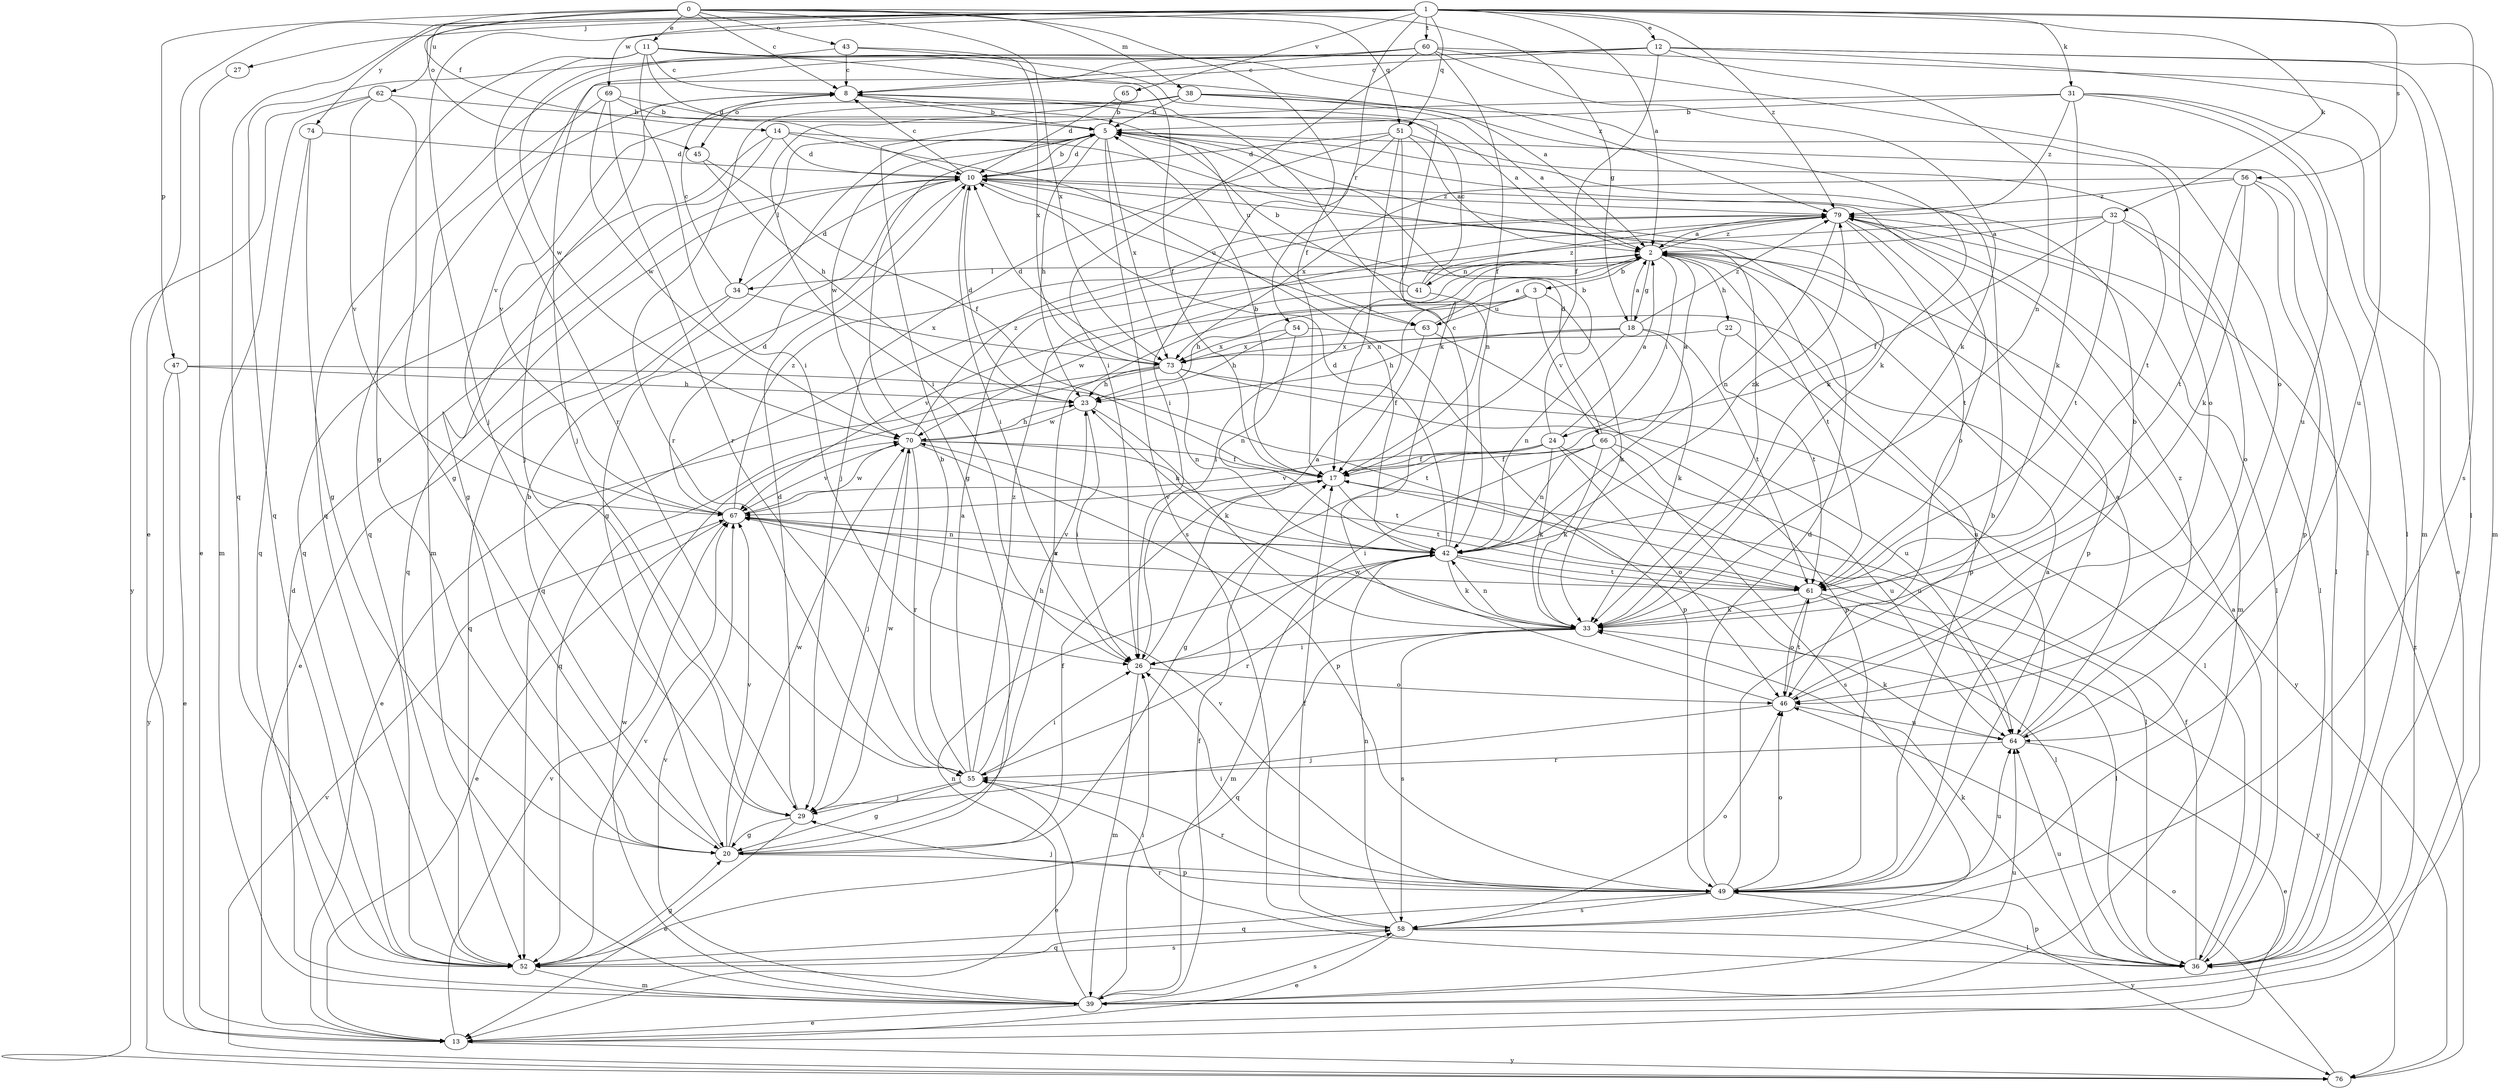 strict digraph  {
0;
1;
2;
3;
5;
8;
10;
11;
12;
13;
14;
17;
18;
20;
22;
23;
24;
26;
27;
29;
31;
32;
33;
34;
36;
38;
39;
41;
42;
43;
45;
46;
47;
49;
51;
52;
54;
55;
56;
58;
60;
61;
62;
63;
64;
65;
66;
67;
69;
70;
73;
74;
76;
79;
0 -> 8  [label=c];
0 -> 11  [label=e];
0 -> 14  [label=f];
0 -> 17  [label=f];
0 -> 18  [label=g];
0 -> 38  [label=m];
0 -> 43  [label=o];
0 -> 45  [label=o];
0 -> 47  [label=p];
0 -> 51  [label=q];
0 -> 73  [label=x];
0 -> 74  [label=y];
1 -> 2  [label=a];
1 -> 12  [label=e];
1 -> 13  [label=e];
1 -> 27  [label=j];
1 -> 29  [label=j];
1 -> 31  [label=k];
1 -> 32  [label=k];
1 -> 51  [label=q];
1 -> 52  [label=q];
1 -> 54  [label=r];
1 -> 56  [label=s];
1 -> 58  [label=s];
1 -> 60  [label=t];
1 -> 62  [label=u];
1 -> 65  [label=v];
1 -> 69  [label=w];
1 -> 79  [label=z];
2 -> 3  [label=b];
2 -> 18  [label=g];
2 -> 22  [label=h];
2 -> 24  [label=i];
2 -> 26  [label=i];
2 -> 34  [label=l];
2 -> 41  [label=n];
2 -> 49  [label=p];
2 -> 61  [label=t];
2 -> 79  [label=z];
3 -> 23  [label=h];
3 -> 33  [label=k];
3 -> 63  [label=u];
3 -> 66  [label=v];
3 -> 67  [label=v];
5 -> 10  [label=d];
5 -> 23  [label=h];
5 -> 33  [label=k];
5 -> 34  [label=l];
5 -> 36  [label=l];
5 -> 58  [label=s];
5 -> 70  [label=w];
5 -> 73  [label=x];
8 -> 5  [label=b];
8 -> 29  [label=j];
8 -> 45  [label=o];
8 -> 52  [label=q];
8 -> 63  [label=u];
10 -> 5  [label=b];
10 -> 8  [label=c];
10 -> 20  [label=g];
10 -> 26  [label=i];
10 -> 46  [label=o];
10 -> 52  [label=q];
10 -> 63  [label=u];
10 -> 79  [label=z];
11 -> 2  [label=a];
11 -> 8  [label=c];
11 -> 10  [label=d];
11 -> 17  [label=f];
11 -> 20  [label=g];
11 -> 26  [label=i];
11 -> 55  [label=r];
11 -> 79  [label=z];
12 -> 8  [label=c];
12 -> 17  [label=f];
12 -> 36  [label=l];
12 -> 39  [label=m];
12 -> 42  [label=n];
12 -> 52  [label=q];
12 -> 64  [label=u];
12 -> 67  [label=v];
13 -> 67  [label=v];
13 -> 76  [label=y];
14 -> 10  [label=d];
14 -> 20  [label=g];
14 -> 33  [label=k];
14 -> 42  [label=n];
14 -> 52  [label=q];
17 -> 5  [label=b];
17 -> 36  [label=l];
17 -> 61  [label=t];
17 -> 67  [label=v];
18 -> 2  [label=a];
18 -> 23  [label=h];
18 -> 33  [label=k];
18 -> 42  [label=n];
18 -> 61  [label=t];
18 -> 73  [label=x];
18 -> 79  [label=z];
20 -> 2  [label=a];
20 -> 5  [label=b];
20 -> 17  [label=f];
20 -> 49  [label=p];
20 -> 67  [label=v];
20 -> 70  [label=w];
22 -> 61  [label=t];
22 -> 64  [label=u];
22 -> 73  [label=x];
23 -> 10  [label=d];
23 -> 26  [label=i];
23 -> 33  [label=k];
23 -> 70  [label=w];
24 -> 2  [label=a];
24 -> 5  [label=b];
24 -> 17  [label=f];
24 -> 20  [label=g];
24 -> 33  [label=k];
24 -> 46  [label=o];
24 -> 64  [label=u];
24 -> 67  [label=v];
26 -> 2  [label=a];
26 -> 39  [label=m];
26 -> 46  [label=o];
27 -> 13  [label=e];
29 -> 10  [label=d];
29 -> 13  [label=e];
29 -> 20  [label=g];
29 -> 70  [label=w];
31 -> 5  [label=b];
31 -> 13  [label=e];
31 -> 20  [label=g];
31 -> 33  [label=k];
31 -> 36  [label=l];
31 -> 64  [label=u];
31 -> 79  [label=z];
32 -> 2  [label=a];
32 -> 17  [label=f];
32 -> 36  [label=l];
32 -> 46  [label=o];
32 -> 52  [label=q];
32 -> 61  [label=t];
33 -> 26  [label=i];
33 -> 42  [label=n];
33 -> 52  [label=q];
33 -> 58  [label=s];
34 -> 8  [label=c];
34 -> 10  [label=d];
34 -> 13  [label=e];
34 -> 52  [label=q];
34 -> 73  [label=x];
36 -> 2  [label=a];
36 -> 17  [label=f];
36 -> 33  [label=k];
36 -> 49  [label=p];
36 -> 55  [label=r];
36 -> 64  [label=u];
38 -> 2  [label=a];
38 -> 5  [label=b];
38 -> 26  [label=i];
38 -> 33  [label=k];
38 -> 46  [label=o];
38 -> 55  [label=r];
38 -> 67  [label=v];
39 -> 10  [label=d];
39 -> 13  [label=e];
39 -> 17  [label=f];
39 -> 26  [label=i];
39 -> 42  [label=n];
39 -> 58  [label=s];
39 -> 64  [label=u];
39 -> 67  [label=v];
39 -> 70  [label=w];
41 -> 5  [label=b];
41 -> 8  [label=c];
41 -> 70  [label=w];
41 -> 76  [label=y];
41 -> 79  [label=z];
42 -> 8  [label=c];
42 -> 10  [label=d];
42 -> 23  [label=h];
42 -> 33  [label=k];
42 -> 36  [label=l];
42 -> 39  [label=m];
42 -> 55  [label=r];
42 -> 61  [label=t];
42 -> 67  [label=v];
42 -> 79  [label=z];
43 -> 8  [label=c];
43 -> 33  [label=k];
43 -> 70  [label=w];
43 -> 73  [label=x];
45 -> 17  [label=f];
45 -> 23  [label=h];
46 -> 5  [label=b];
46 -> 29  [label=j];
46 -> 61  [label=t];
46 -> 64  [label=u];
46 -> 70  [label=w];
47 -> 13  [label=e];
47 -> 23  [label=h];
47 -> 61  [label=t];
47 -> 76  [label=y];
49 -> 2  [label=a];
49 -> 5  [label=b];
49 -> 10  [label=d];
49 -> 26  [label=i];
49 -> 29  [label=j];
49 -> 46  [label=o];
49 -> 52  [label=q];
49 -> 55  [label=r];
49 -> 58  [label=s];
49 -> 64  [label=u];
49 -> 67  [label=v];
49 -> 76  [label=y];
51 -> 2  [label=a];
51 -> 10  [label=d];
51 -> 17  [label=f];
51 -> 26  [label=i];
51 -> 29  [label=j];
51 -> 42  [label=n];
51 -> 61  [label=t];
52 -> 20  [label=g];
52 -> 39  [label=m];
52 -> 58  [label=s];
52 -> 67  [label=v];
54 -> 23  [label=h];
54 -> 42  [label=n];
54 -> 49  [label=p];
54 -> 73  [label=x];
55 -> 2  [label=a];
55 -> 5  [label=b];
55 -> 13  [label=e];
55 -> 20  [label=g];
55 -> 23  [label=h];
55 -> 26  [label=i];
55 -> 29  [label=j];
55 -> 79  [label=z];
56 -> 33  [label=k];
56 -> 36  [label=l];
56 -> 49  [label=p];
56 -> 61  [label=t];
56 -> 73  [label=x];
56 -> 79  [label=z];
58 -> 13  [label=e];
58 -> 17  [label=f];
58 -> 36  [label=l];
58 -> 42  [label=n];
58 -> 46  [label=o];
58 -> 52  [label=q];
60 -> 8  [label=c];
60 -> 17  [label=f];
60 -> 26  [label=i];
60 -> 29  [label=j];
60 -> 33  [label=k];
60 -> 39  [label=m];
60 -> 46  [label=o];
60 -> 52  [label=q];
61 -> 33  [label=k];
61 -> 36  [label=l];
61 -> 46  [label=o];
61 -> 67  [label=v];
61 -> 76  [label=y];
62 -> 5  [label=b];
62 -> 20  [label=g];
62 -> 39  [label=m];
62 -> 67  [label=v];
62 -> 76  [label=y];
63 -> 2  [label=a];
63 -> 17  [label=f];
63 -> 49  [label=p];
63 -> 73  [label=x];
64 -> 2  [label=a];
64 -> 13  [label=e];
64 -> 33  [label=k];
64 -> 55  [label=r];
64 -> 79  [label=z];
65 -> 5  [label=b];
65 -> 10  [label=d];
66 -> 2  [label=a];
66 -> 10  [label=d];
66 -> 17  [label=f];
66 -> 26  [label=i];
66 -> 33  [label=k];
66 -> 42  [label=n];
66 -> 58  [label=s];
66 -> 64  [label=u];
67 -> 10  [label=d];
67 -> 13  [label=e];
67 -> 42  [label=n];
67 -> 70  [label=w];
67 -> 79  [label=z];
69 -> 2  [label=a];
69 -> 5  [label=b];
69 -> 39  [label=m];
69 -> 55  [label=r];
69 -> 70  [label=w];
70 -> 17  [label=f];
70 -> 23  [label=h];
70 -> 29  [label=j];
70 -> 49  [label=p];
70 -> 55  [label=r];
70 -> 61  [label=t];
70 -> 67  [label=v];
70 -> 79  [label=z];
73 -> 10  [label=d];
73 -> 13  [label=e];
73 -> 23  [label=h];
73 -> 36  [label=l];
73 -> 42  [label=n];
73 -> 52  [label=q];
73 -> 64  [label=u];
74 -> 10  [label=d];
74 -> 20  [label=g];
74 -> 52  [label=q];
76 -> 46  [label=o];
76 -> 67  [label=v];
76 -> 79  [label=z];
79 -> 2  [label=a];
79 -> 36  [label=l];
79 -> 39  [label=m];
79 -> 42  [label=n];
79 -> 49  [label=p];
79 -> 61  [label=t];
}

